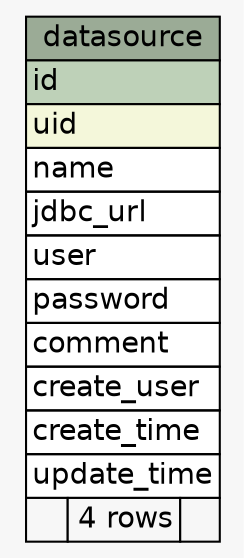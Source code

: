 // dot 2.36.0 on Windows 7 6.1
// SchemaSpy rev 590
digraph "datasource" {
  graph [
    rankdir="RL"
    bgcolor="#f7f7f7"
    nodesep="0.18"
    ranksep="0.46"
    fontname="Helvetica"
    fontsize="14"
  ];
  node [
    fontname="Helvetica"
    fontsize="14"
    shape="plaintext"
  ];
  edge [
    arrowsize="0.8"
  ];
  "datasource" [
    label=<
    <TABLE BORDER="0" CELLBORDER="1" CELLSPACING="0" BGCOLOR="#ffffff">
      <TR><TD COLSPAN="3" BGCOLOR="#9bab96" ALIGN="CENTER">datasource</TD></TR>
      <TR><TD PORT="id" COLSPAN="3" BGCOLOR="#bed1b8" ALIGN="LEFT">id</TD></TR>
      <TR><TD PORT="uid" COLSPAN="3" BGCOLOR="#f4f7da" ALIGN="LEFT">uid</TD></TR>
      <TR><TD PORT="name" COLSPAN="3" ALIGN="LEFT">name</TD></TR>
      <TR><TD PORT="jdbc_url" COLSPAN="3" ALIGN="LEFT">jdbc_url</TD></TR>
      <TR><TD PORT="user" COLSPAN="3" ALIGN="LEFT">user</TD></TR>
      <TR><TD PORT="password" COLSPAN="3" ALIGN="LEFT">password</TD></TR>
      <TR><TD PORT="comment" COLSPAN="3" ALIGN="LEFT">comment</TD></TR>
      <TR><TD PORT="create_user" COLSPAN="3" ALIGN="LEFT">create_user</TD></TR>
      <TR><TD PORT="create_time" COLSPAN="3" ALIGN="LEFT">create_time</TD></TR>
      <TR><TD PORT="update_time" COLSPAN="3" ALIGN="LEFT">update_time</TD></TR>
      <TR><TD ALIGN="LEFT" BGCOLOR="#f7f7f7">  </TD><TD ALIGN="RIGHT" BGCOLOR="#f7f7f7">4 rows</TD><TD ALIGN="RIGHT" BGCOLOR="#f7f7f7">  </TD></TR>
    </TABLE>>
    URL="tables/datasource.html"
    tooltip="datasource"
  ];
}
